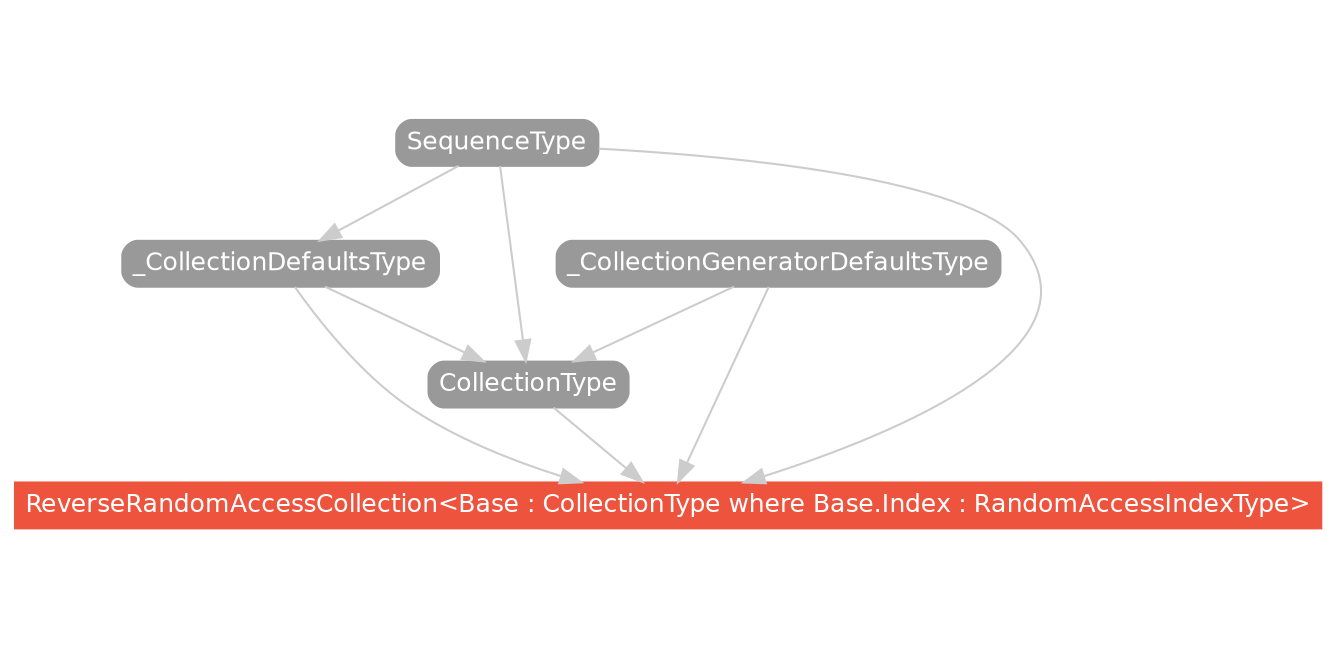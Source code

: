 strict digraph "ReverseRandomAccessCollection<Base : CollectionType where Base.Index : RandomAccessIndexType> - Type Hierarchy - SwiftDoc.org" {
    pad="0.1,0.8"
    node [shape=box, style="filled,rounded", color="#999999", fillcolor="#999999", fontcolor=white, fontname=Helvetica, fontnames="Helvetica,sansserif", fontsize=12, margin="0.07,0.05", height="0.3"]
    edge [color="#cccccc"]
    "CollectionType" [URL="/protocol/CollectionType/"]
    "ReverseRandomAccessCollection<Base : CollectionType where Base.Index : RandomAccessIndexType>" [URL="/type/ReverseRandomAccessCollection/", style="filled", fillcolor="#ee543d", color="#ee543d"]
    "SequenceType" [URL="/protocol/SequenceType/"]
    "_CollectionDefaultsType" [URL="/protocol/_CollectionDefaultsType/"]
    "_CollectionGeneratorDefaultsType" [URL="/protocol/_CollectionGeneratorDefaultsType/"]    "CollectionType" -> "ReverseRandomAccessCollection<Base : CollectionType where Base.Index : RandomAccessIndexType>"
    "SequenceType" -> "ReverseRandomAccessCollection<Base : CollectionType where Base.Index : RandomAccessIndexType>"
    "_CollectionGeneratorDefaultsType" -> "ReverseRandomAccessCollection<Base : CollectionType where Base.Index : RandomAccessIndexType>"
    "_CollectionDefaultsType" -> "ReverseRandomAccessCollection<Base : CollectionType where Base.Index : RandomAccessIndexType>"
    "SequenceType" -> "CollectionType"
    "_CollectionDefaultsType" -> "CollectionType"
    "_CollectionGeneratorDefaultsType" -> "CollectionType"
    "SequenceType" -> "_CollectionDefaultsType"
    "SequenceType" -> "_CollectionDefaultsType"
    subgraph Types {
        rank = max; "ReverseRandomAccessCollection<Base : CollectionType where Base.Index : RandomAccessIndexType>";
    }
}